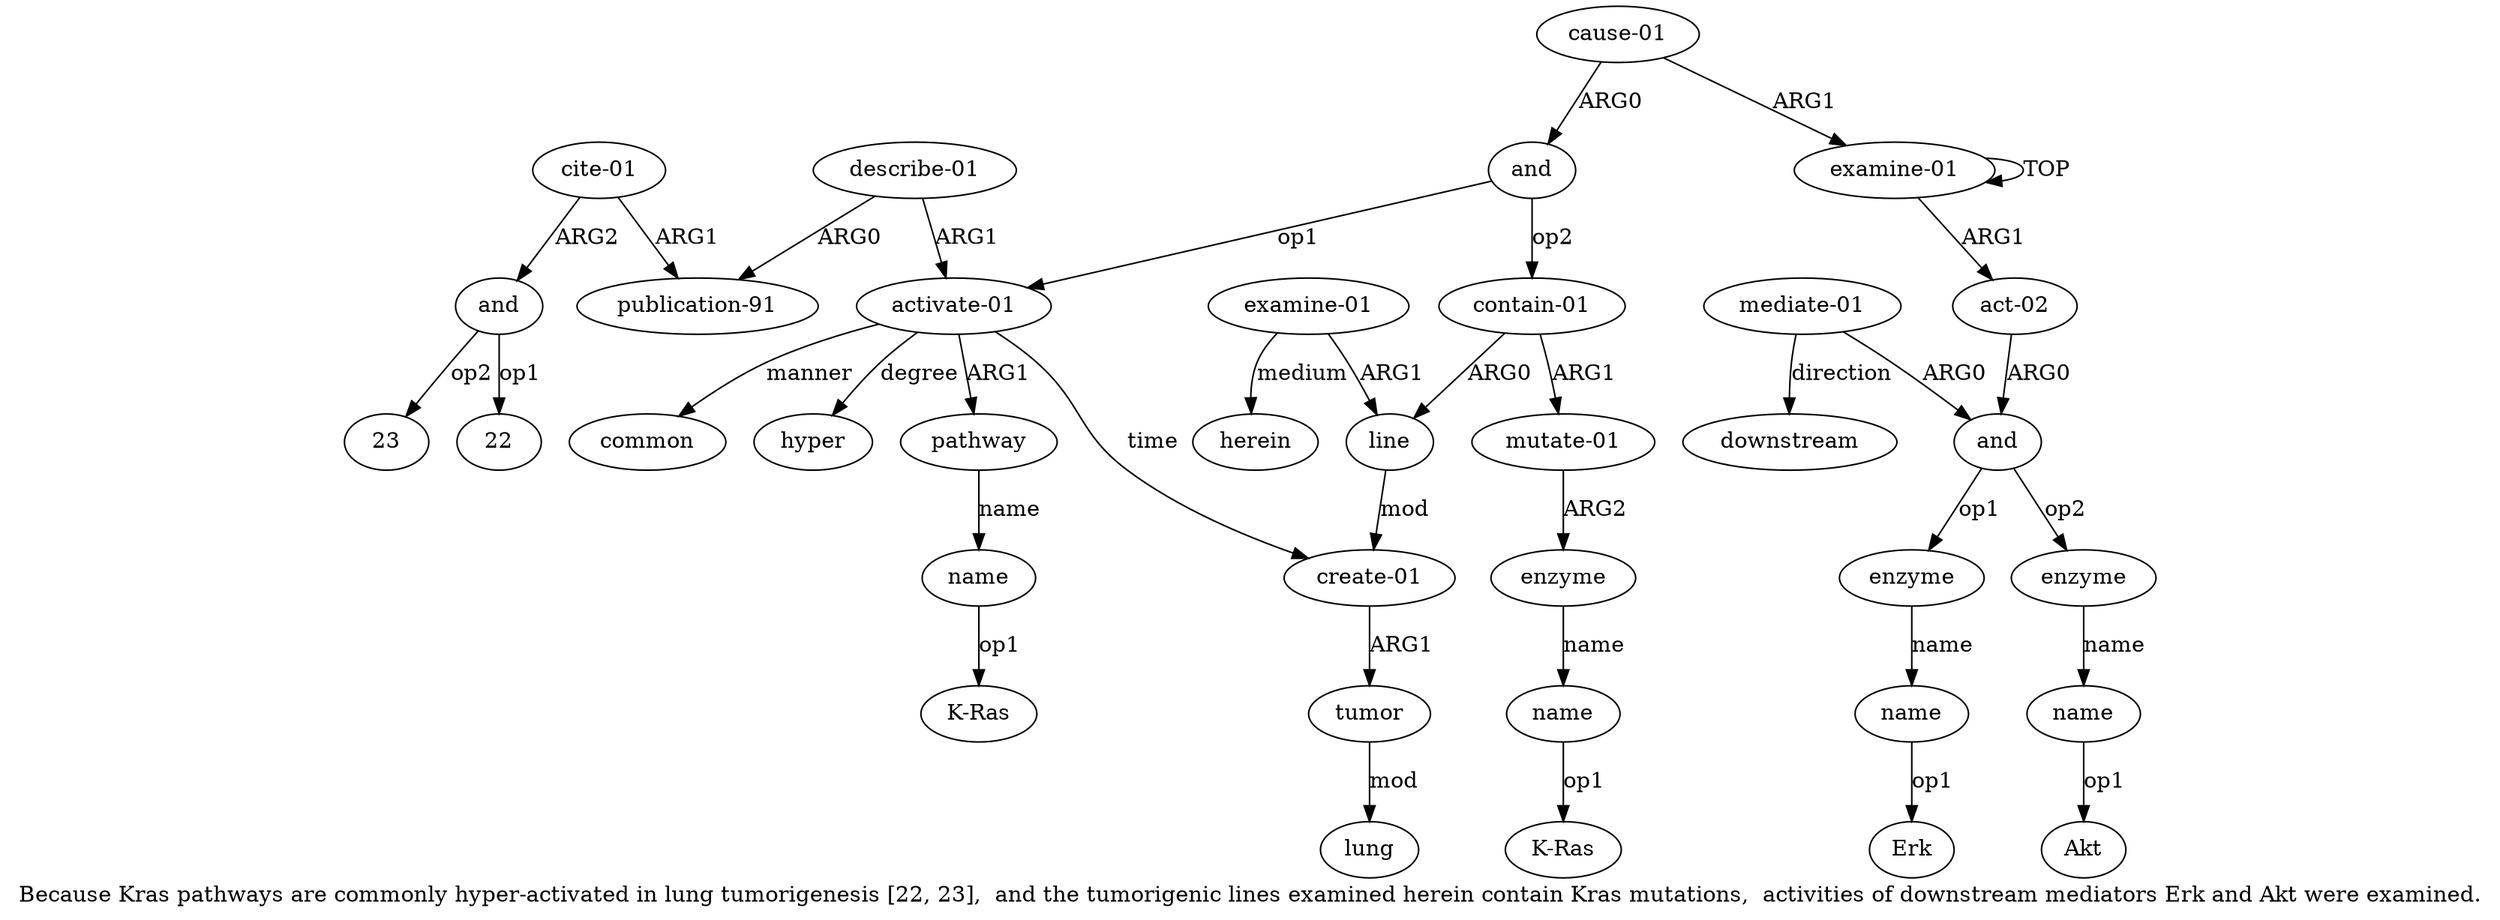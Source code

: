 digraph  {
	graph [label="Because Kras pathways are commonly hyper-activated in lung tumorigenesis [22, 23],  and the tumorigenic lines examined herein contain \
Kras mutations,  activities of downstream mediators Erk and Akt were examined."];
	node [label="\N"];
	a20	 [color=black,
		gold_ind=20,
		gold_label="cite-01",
		label="cite-01",
		test_ind=20,
		test_label="cite-01"];
	a21	 [color=black,
		gold_ind=21,
		gold_label=and,
		label=and,
		test_ind=21,
		test_label=and];
	a20 -> a21 [key=0,
	color=black,
	gold_label=ARG2,
	label=ARG2,
	test_label=ARG2];
a19 [color=black,
	gold_ind=19,
	gold_label="publication-91",
	label="publication-91",
	test_ind=19,
	test_label="publication-91"];
a20 -> a19 [key=0,
color=black,
gold_label=ARG1,
label=ARG1,
test_label=ARG1];
"a21 22" [color=black,
gold_ind=-1,
gold_label=22,
label=22,
test_ind=-1,
test_label=22];
a21 -> "a21 22" [key=0,
color=black,
gold_label=op1,
label=op1,
test_label=op1];
"a21 23" [color=black,
gold_ind=-1,
gold_label=23,
label=23,
test_ind=-1,
test_label=23];
a21 -> "a21 23" [key=0,
color=black,
gold_label=op2,
label=op2,
test_label=op2];
a22 [color=black,
gold_ind=22,
gold_label=common,
label=common,
test_ind=22,
test_label=common];
a23 [color=black,
gold_ind=23,
gold_label="contain-01",
label="contain-01",
test_ind=23,
test_label="contain-01"];
a24 [color=black,
gold_ind=24,
gold_label=line,
label=line,
test_ind=24,
test_label=line];
a23 -> a24 [key=0,
color=black,
gold_label=ARG0,
label=ARG0,
test_label=ARG0];
a27 [color=black,
gold_ind=27,
gold_label="mutate-01",
label="mutate-01",
test_ind=27,
test_label="mutate-01"];
a23 -> a27 [key=0,
color=black,
gold_label=ARG1,
label=ARG1,
test_label=ARG1];
a15 [color=black,
gold_ind=15,
gold_label="create-01",
label="create-01",
test_ind=15,
test_label="create-01"];
a24 -> a15 [key=0,
color=black,
gold_label=mod,
label=mod,
test_label=mod];
a25 [color=black,
gold_ind=25,
gold_label="examine-01",
label="examine-01",
test_ind=25,
test_label="examine-01"];
a25 -> a24 [key=0,
color=black,
gold_label=ARG1,
label=ARG1,
test_label=ARG1];
a26 [color=black,
gold_ind=26,
gold_label=herein,
label=herein,
test_ind=26,
test_label=herein];
a25 -> a26 [key=0,
color=black,
gold_label=medium,
label=medium,
test_label=medium];
a28 [color=black,
gold_ind=28,
gold_label=enzyme,
label=enzyme,
test_ind=28,
test_label=enzyme];
a27 -> a28 [key=0,
color=black,
gold_label=ARG2,
label=ARG2,
test_label=ARG2];
a29 [color=black,
gold_ind=29,
gold_label=name,
label=name,
test_ind=29,
test_label=name];
a28 -> a29 [key=0,
color=black,
gold_label=name,
label=name,
test_label=name];
"a29 K-Ras" [color=black,
gold_ind=-1,
gold_label="K-Ras",
label="K-Ras",
test_ind=-1,
test_label="K-Ras"];
a29 -> "a29 K-Ras" [key=0,
color=black,
gold_label=op1,
label=op1,
test_label=op1];
a16 [color=black,
gold_ind=16,
gold_label=tumor,
label=tumor,
test_ind=16,
test_label=tumor];
a15 -> a16 [key=0,
color=black,
gold_label=ARG1,
label=ARG1,
test_label=ARG1];
a14 [color=black,
gold_ind=14,
gold_label=hyper,
label=hyper,
test_ind=14,
test_label=hyper];
a17 [color=black,
gold_ind=17,
gold_label=lung,
label=lung,
test_ind=17,
test_label=lung];
a16 -> a17 [key=0,
color=black,
gold_label=mod,
label=mod,
test_label=mod];
a11 [color=black,
gold_ind=11,
gold_label="activate-01",
label="activate-01",
test_ind=11,
test_label="activate-01"];
a11 -> a22 [key=0,
color=black,
gold_label=manner,
label=manner,
test_label=manner];
a11 -> a15 [key=0,
color=black,
gold_label=time,
label=time,
test_label=time];
a11 -> a14 [key=0,
color=black,
gold_label=degree,
label=degree,
test_label=degree];
a12 [color=black,
gold_ind=12,
gold_label=pathway,
label=pathway,
test_ind=12,
test_label=pathway];
a11 -> a12 [key=0,
color=black,
gold_label=ARG1,
label=ARG1,
test_label=ARG1];
a10 [color=black,
gold_ind=10,
gold_label=and,
label=and,
test_ind=10,
test_label=and];
a10 -> a23 [key=0,
color=black,
gold_label=op2,
label=op2,
test_label=op2];
a10 -> a11 [key=0,
color=black,
gold_label=op1,
label=op1,
test_label=op1];
a13 [color=black,
gold_ind=13,
gold_label=name,
label=name,
test_ind=13,
test_label=name];
"a13 K-Ras" [color=black,
gold_ind=-1,
gold_label="K-Ras",
label="K-Ras",
test_ind=-1,
test_label="K-Ras"];
a13 -> "a13 K-Ras" [key=0,
color=black,
gold_label=op1,
label=op1,
test_label=op1];
a12 -> a13 [key=0,
color=black,
gold_label=name,
label=name,
test_label=name];
"a4 Erk" [color=black,
gold_ind=-1,
gold_label=Erk,
label=Erk,
test_ind=-1,
test_label=Erk];
a18 [color=black,
gold_ind=18,
gold_label="describe-01",
label="describe-01",
test_ind=18,
test_label="describe-01"];
a18 -> a11 [key=0,
color=black,
gold_label=ARG1,
label=ARG1,
test_label=ARG1];
a18 -> a19 [key=0,
color=black,
gold_label=ARG0,
label=ARG0,
test_label=ARG0];
"a6 Akt" [color=black,
gold_ind=-1,
gold_label=Akt,
label=Akt,
test_ind=-1,
test_label=Akt];
a1 [color=black,
gold_ind=1,
gold_label="act-02",
label="act-02",
test_ind=1,
test_label="act-02"];
a2 [color=black,
gold_ind=2,
gold_label=and,
label=and,
test_ind=2,
test_label=and];
a1 -> a2 [key=0,
color=black,
gold_label=ARG0,
label=ARG0,
test_label=ARG0];
a0 [color=black,
gold_ind=0,
gold_label="examine-01",
label="examine-01",
test_ind=0,
test_label="examine-01"];
a0 -> a1 [key=0,
color=black,
gold_label=ARG1,
label=ARG1,
test_label=ARG1];
a0 -> a0 [key=0,
color=black,
gold_label=TOP,
label=TOP,
test_label=TOP];
a3 [color=black,
gold_ind=3,
gold_label=enzyme,
label=enzyme,
test_ind=3,
test_label=enzyme];
a4 [color=black,
gold_ind=4,
gold_label=name,
label=name,
test_ind=4,
test_label=name];
a3 -> a4 [key=0,
color=black,
gold_label=name,
label=name,
test_label=name];
a2 -> a3 [key=0,
color=black,
gold_label=op1,
label=op1,
test_label=op1];
a5 [color=black,
gold_ind=5,
gold_label=enzyme,
label=enzyme,
test_ind=5,
test_label=enzyme];
a2 -> a5 [key=0,
color=black,
gold_label=op2,
label=op2,
test_label=op2];
a6 [color=black,
gold_ind=6,
gold_label=name,
label=name,
test_ind=6,
test_label=name];
a5 -> a6 [key=0,
color=black,
gold_label=name,
label=name,
test_label=name];
a4 -> "a4 Erk" [key=0,
color=black,
gold_label=op1,
label=op1,
test_label=op1];
a7 [color=black,
gold_ind=7,
gold_label="mediate-01",
label="mediate-01",
test_ind=7,
test_label="mediate-01"];
a7 -> a2 [key=0,
color=black,
gold_label=ARG0,
label=ARG0,
test_label=ARG0];
a8 [color=black,
gold_ind=8,
gold_label=downstream,
label=downstream,
test_ind=8,
test_label=downstream];
a7 -> a8 [key=0,
color=black,
gold_label=direction,
label=direction,
test_label=direction];
a6 -> "a6 Akt" [key=0,
color=black,
gold_label=op1,
label=op1,
test_label=op1];
a9 [color=black,
gold_ind=9,
gold_label="cause-01",
label="cause-01",
test_ind=9,
test_label="cause-01"];
a9 -> a10 [key=0,
color=black,
gold_label=ARG0,
label=ARG0,
test_label=ARG0];
a9 -> a0 [key=0,
color=black,
gold_label=ARG1,
label=ARG1,
test_label=ARG1];
}
